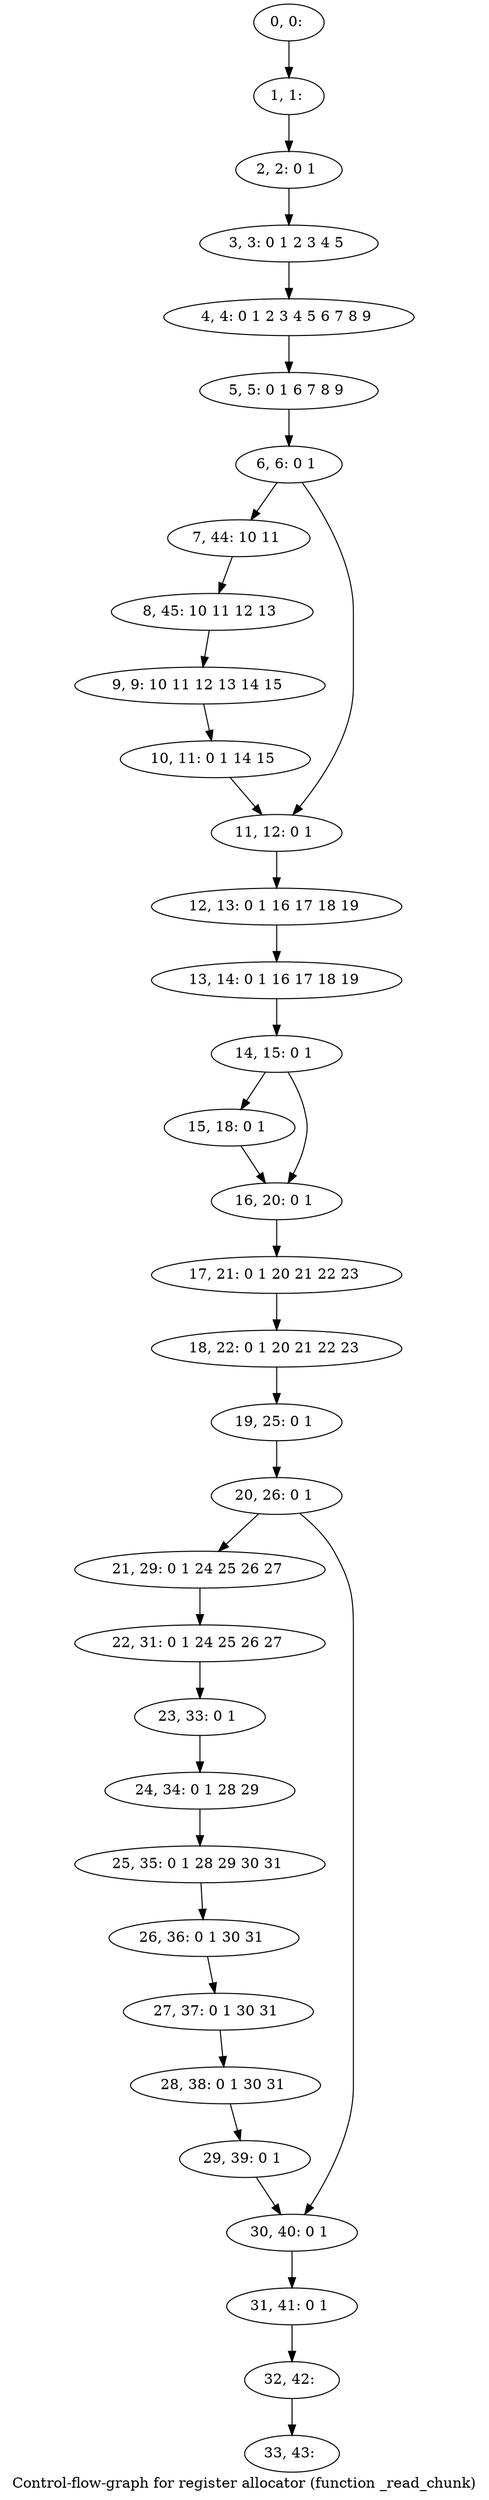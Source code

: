 digraph G {
graph [label="Control-flow-graph for register allocator (function _read_chunk)"]
0[label="0, 0: "];
1[label="1, 1: "];
2[label="2, 2: 0 1 "];
3[label="3, 3: 0 1 2 3 4 5 "];
4[label="4, 4: 0 1 2 3 4 5 6 7 8 9 "];
5[label="5, 5: 0 1 6 7 8 9 "];
6[label="6, 6: 0 1 "];
7[label="7, 44: 10 11 "];
8[label="8, 45: 10 11 12 13 "];
9[label="9, 9: 10 11 12 13 14 15 "];
10[label="10, 11: 0 1 14 15 "];
11[label="11, 12: 0 1 "];
12[label="12, 13: 0 1 16 17 18 19 "];
13[label="13, 14: 0 1 16 17 18 19 "];
14[label="14, 15: 0 1 "];
15[label="15, 18: 0 1 "];
16[label="16, 20: 0 1 "];
17[label="17, 21: 0 1 20 21 22 23 "];
18[label="18, 22: 0 1 20 21 22 23 "];
19[label="19, 25: 0 1 "];
20[label="20, 26: 0 1 "];
21[label="21, 29: 0 1 24 25 26 27 "];
22[label="22, 31: 0 1 24 25 26 27 "];
23[label="23, 33: 0 1 "];
24[label="24, 34: 0 1 28 29 "];
25[label="25, 35: 0 1 28 29 30 31 "];
26[label="26, 36: 0 1 30 31 "];
27[label="27, 37: 0 1 30 31 "];
28[label="28, 38: 0 1 30 31 "];
29[label="29, 39: 0 1 "];
30[label="30, 40: 0 1 "];
31[label="31, 41: 0 1 "];
32[label="32, 42: "];
33[label="33, 43: "];
0->1 ;
1->2 ;
2->3 ;
3->4 ;
4->5 ;
5->6 ;
6->7 ;
6->11 ;
7->8 ;
8->9 ;
9->10 ;
10->11 ;
11->12 ;
12->13 ;
13->14 ;
14->15 ;
14->16 ;
15->16 ;
16->17 ;
17->18 ;
18->19 ;
19->20 ;
20->21 ;
20->30 ;
21->22 ;
22->23 ;
23->24 ;
24->25 ;
25->26 ;
26->27 ;
27->28 ;
28->29 ;
29->30 ;
30->31 ;
31->32 ;
32->33 ;
}
